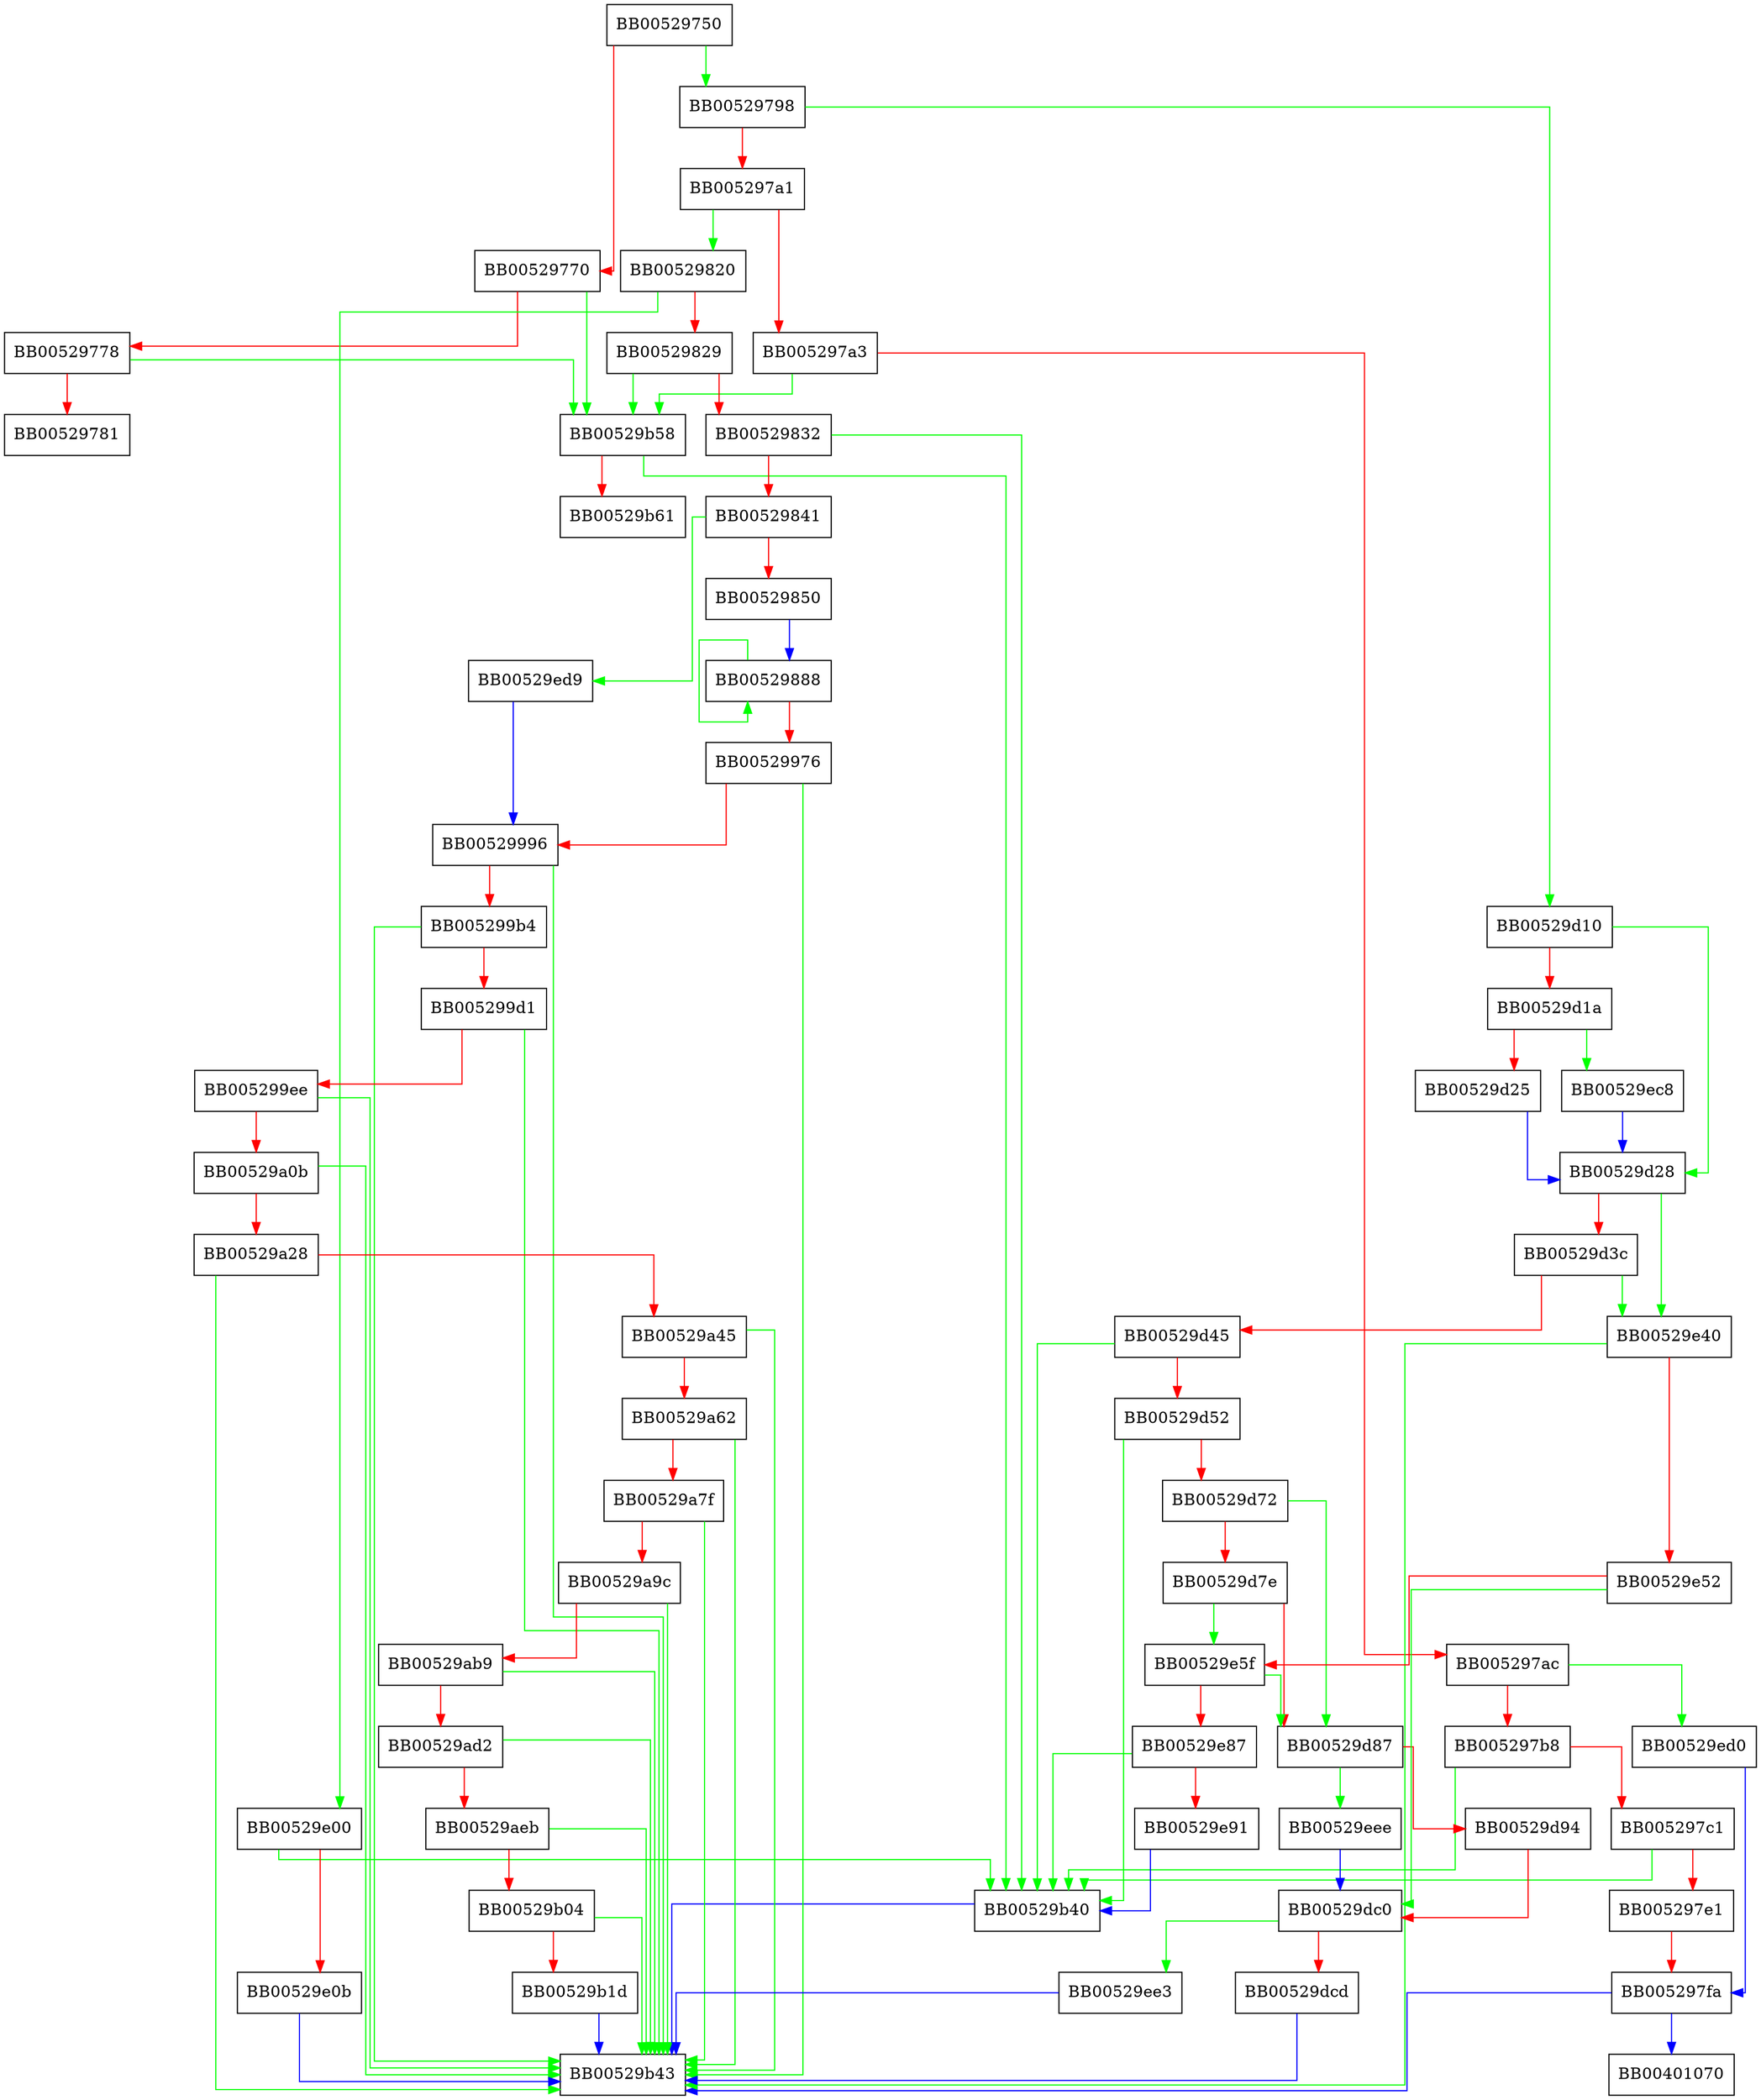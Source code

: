 digraph buffer_ctrl {
  node [shape="box"];
  graph [splines=ortho];
  BB00529750 -> BB00529798 [color="green"];
  BB00529750 -> BB00529770 [color="red"];
  BB00529770 -> BB00529b58 [color="green"];
  BB00529770 -> BB00529778 [color="red"];
  BB00529778 -> BB00529b58 [color="green"];
  BB00529778 -> BB00529781 [color="red"];
  BB00529798 -> BB00529d10 [color="green"];
  BB00529798 -> BB005297a1 [color="red"];
  BB005297a1 -> BB00529820 [color="green"];
  BB005297a1 -> BB005297a3 [color="red"];
  BB005297a3 -> BB00529b58 [color="green"];
  BB005297a3 -> BB005297ac [color="red"];
  BB005297ac -> BB00529ed0 [color="green"];
  BB005297ac -> BB005297b8 [color="red"];
  BB005297b8 -> BB00529b40 [color="green"];
  BB005297b8 -> BB005297c1 [color="red"];
  BB005297c1 -> BB00529b40 [color="green"];
  BB005297c1 -> BB005297e1 [color="red"];
  BB005297e1 -> BB005297fa [color="red"];
  BB005297fa -> BB00401070 [color="blue"];
  BB005297fa -> BB00529b43 [color="blue"];
  BB00529820 -> BB00529e00 [color="green"];
  BB00529820 -> BB00529829 [color="red"];
  BB00529829 -> BB00529b58 [color="green"];
  BB00529829 -> BB00529832 [color="red"];
  BB00529832 -> BB00529b40 [color="green"];
  BB00529832 -> BB00529841 [color="red"];
  BB00529841 -> BB00529ed9 [color="green"];
  BB00529841 -> BB00529850 [color="red"];
  BB00529850 -> BB00529888 [color="blue"];
  BB00529888 -> BB00529888 [color="green"];
  BB00529888 -> BB00529976 [color="red"];
  BB00529976 -> BB00529b43 [color="green"];
  BB00529976 -> BB00529996 [color="red"];
  BB00529996 -> BB00529b43 [color="green"];
  BB00529996 -> BB005299b4 [color="red"];
  BB005299b4 -> BB00529b43 [color="green"];
  BB005299b4 -> BB005299d1 [color="red"];
  BB005299d1 -> BB00529b43 [color="green"];
  BB005299d1 -> BB005299ee [color="red"];
  BB005299ee -> BB00529b43 [color="green"];
  BB005299ee -> BB00529a0b [color="red"];
  BB00529a0b -> BB00529b43 [color="green"];
  BB00529a0b -> BB00529a28 [color="red"];
  BB00529a28 -> BB00529b43 [color="green"];
  BB00529a28 -> BB00529a45 [color="red"];
  BB00529a45 -> BB00529b43 [color="green"];
  BB00529a45 -> BB00529a62 [color="red"];
  BB00529a62 -> BB00529b43 [color="green"];
  BB00529a62 -> BB00529a7f [color="red"];
  BB00529a7f -> BB00529b43 [color="green"];
  BB00529a7f -> BB00529a9c [color="red"];
  BB00529a9c -> BB00529b43 [color="green"];
  BB00529a9c -> BB00529ab9 [color="red"];
  BB00529ab9 -> BB00529b43 [color="green"];
  BB00529ab9 -> BB00529ad2 [color="red"];
  BB00529ad2 -> BB00529b43 [color="green"];
  BB00529ad2 -> BB00529aeb [color="red"];
  BB00529aeb -> BB00529b43 [color="green"];
  BB00529aeb -> BB00529b04 [color="red"];
  BB00529b04 -> BB00529b43 [color="green"];
  BB00529b04 -> BB00529b1d [color="red"];
  BB00529b1d -> BB00529b43 [color="blue"];
  BB00529b40 -> BB00529b43 [color="blue"];
  BB00529b58 -> BB00529b40 [color="green"];
  BB00529b58 -> BB00529b61 [color="red"];
  BB00529d10 -> BB00529d28 [color="green"];
  BB00529d10 -> BB00529d1a [color="red"];
  BB00529d1a -> BB00529ec8 [color="green"];
  BB00529d1a -> BB00529d25 [color="red"];
  BB00529d25 -> BB00529d28 [color="blue"];
  BB00529d28 -> BB00529e40 [color="green"];
  BB00529d28 -> BB00529d3c [color="red"];
  BB00529d3c -> BB00529e40 [color="green"];
  BB00529d3c -> BB00529d45 [color="red"];
  BB00529d45 -> BB00529b40 [color="green"];
  BB00529d45 -> BB00529d52 [color="red"];
  BB00529d52 -> BB00529b40 [color="green"];
  BB00529d52 -> BB00529d72 [color="red"];
  BB00529d72 -> BB00529d87 [color="green"];
  BB00529d72 -> BB00529d7e [color="red"];
  BB00529d7e -> BB00529e5f [color="green"];
  BB00529d7e -> BB00529d87 [color="red"];
  BB00529d87 -> BB00529eee [color="green"];
  BB00529d87 -> BB00529d94 [color="red"];
  BB00529d94 -> BB00529dc0 [color="red"];
  BB00529dc0 -> BB00529ee3 [color="green"];
  BB00529dc0 -> BB00529dcd [color="red"];
  BB00529dcd -> BB00529b43 [color="blue"];
  BB00529e00 -> BB00529b40 [color="green"];
  BB00529e00 -> BB00529e0b [color="red"];
  BB00529e0b -> BB00529b43 [color="blue"];
  BB00529e40 -> BB00529b43 [color="green"];
  BB00529e40 -> BB00529e52 [color="red"];
  BB00529e52 -> BB00529dc0 [color="green"];
  BB00529e52 -> BB00529e5f [color="red"];
  BB00529e5f -> BB00529d87 [color="green"];
  BB00529e5f -> BB00529e87 [color="red"];
  BB00529e87 -> BB00529b40 [color="green"];
  BB00529e87 -> BB00529e91 [color="red"];
  BB00529e91 -> BB00529b40 [color="blue"];
  BB00529ec8 -> BB00529d28 [color="blue"];
  BB00529ed0 -> BB005297fa [color="blue"];
  BB00529ed9 -> BB00529996 [color="blue"];
  BB00529ee3 -> BB00529b43 [color="blue"];
  BB00529eee -> BB00529dc0 [color="blue"];
}